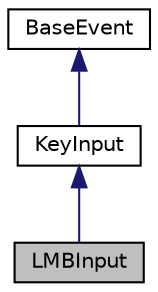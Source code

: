 digraph "LMBInput"
{
 // LATEX_PDF_SIZE
  edge [fontname="Helvetica",fontsize="10",labelfontname="Helvetica",labelfontsize="10"];
  node [fontname="Helvetica",fontsize="10",shape=record];
  Node0 [label="LMBInput",height=0.2,width=0.4,color="black", fillcolor="grey75", style="filled", fontcolor="black",tooltip=" "];
  Node1 -> Node0 [dir="back",color="midnightblue",fontsize="10",style="solid",fontname="Helvetica"];
  Node1 [label="KeyInput",height=0.2,width=0.4,color="black", fillcolor="white", style="filled",URL="$class_key_input.html",tooltip=" "];
  Node2 -> Node1 [dir="back",color="midnightblue",fontsize="10",style="solid",fontname="Helvetica"];
  Node2 [label="BaseEvent",height=0.2,width=0.4,color="black", fillcolor="white", style="filled",URL="$class_base_event.html",tooltip=" "];
}
